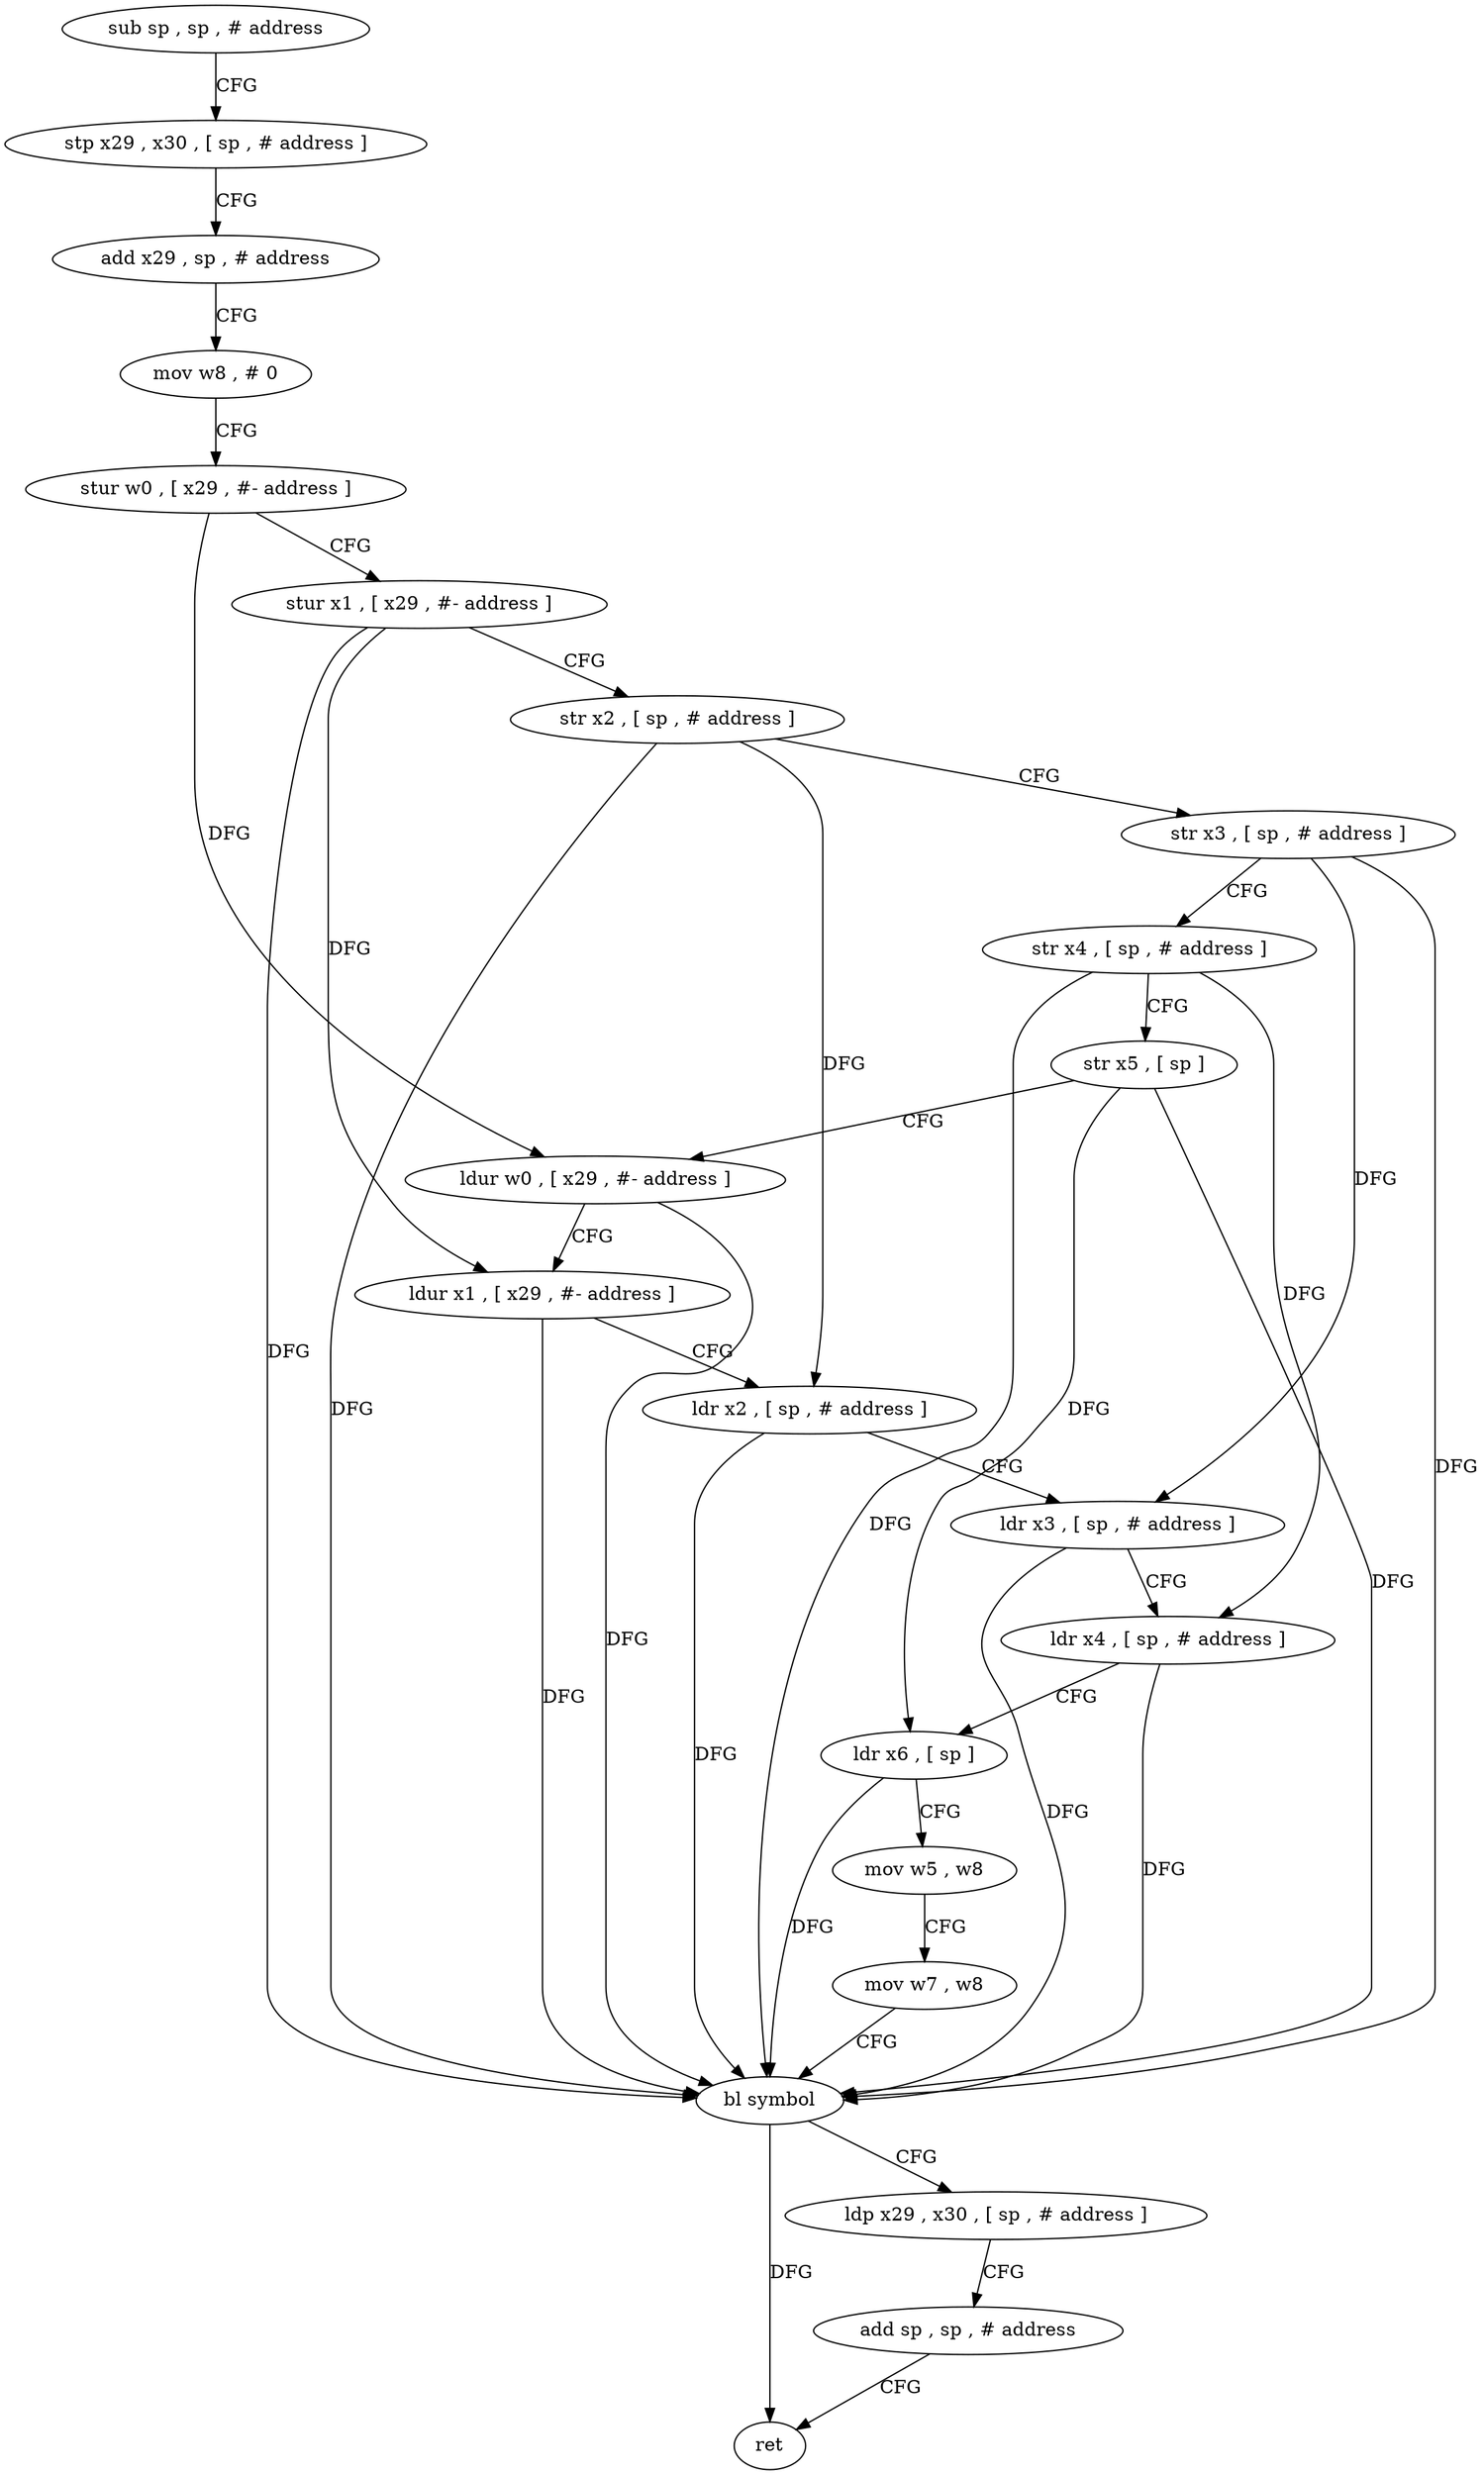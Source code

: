digraph "func" {
"240300" [label = "sub sp , sp , # address" ]
"240304" [label = "stp x29 , x30 , [ sp , # address ]" ]
"240308" [label = "add x29 , sp , # address" ]
"240312" [label = "mov w8 , # 0" ]
"240316" [label = "stur w0 , [ x29 , #- address ]" ]
"240320" [label = "stur x1 , [ x29 , #- address ]" ]
"240324" [label = "str x2 , [ sp , # address ]" ]
"240328" [label = "str x3 , [ sp , # address ]" ]
"240332" [label = "str x4 , [ sp , # address ]" ]
"240336" [label = "str x5 , [ sp ]" ]
"240340" [label = "ldur w0 , [ x29 , #- address ]" ]
"240344" [label = "ldur x1 , [ x29 , #- address ]" ]
"240348" [label = "ldr x2 , [ sp , # address ]" ]
"240352" [label = "ldr x3 , [ sp , # address ]" ]
"240356" [label = "ldr x4 , [ sp , # address ]" ]
"240360" [label = "ldr x6 , [ sp ]" ]
"240364" [label = "mov w5 , w8" ]
"240368" [label = "mov w7 , w8" ]
"240372" [label = "bl symbol" ]
"240376" [label = "ldp x29 , x30 , [ sp , # address ]" ]
"240380" [label = "add sp , sp , # address" ]
"240384" [label = "ret" ]
"240300" -> "240304" [ label = "CFG" ]
"240304" -> "240308" [ label = "CFG" ]
"240308" -> "240312" [ label = "CFG" ]
"240312" -> "240316" [ label = "CFG" ]
"240316" -> "240320" [ label = "CFG" ]
"240316" -> "240340" [ label = "DFG" ]
"240320" -> "240324" [ label = "CFG" ]
"240320" -> "240344" [ label = "DFG" ]
"240320" -> "240372" [ label = "DFG" ]
"240324" -> "240328" [ label = "CFG" ]
"240324" -> "240348" [ label = "DFG" ]
"240324" -> "240372" [ label = "DFG" ]
"240328" -> "240332" [ label = "CFG" ]
"240328" -> "240352" [ label = "DFG" ]
"240328" -> "240372" [ label = "DFG" ]
"240332" -> "240336" [ label = "CFG" ]
"240332" -> "240356" [ label = "DFG" ]
"240332" -> "240372" [ label = "DFG" ]
"240336" -> "240340" [ label = "CFG" ]
"240336" -> "240360" [ label = "DFG" ]
"240336" -> "240372" [ label = "DFG" ]
"240340" -> "240344" [ label = "CFG" ]
"240340" -> "240372" [ label = "DFG" ]
"240344" -> "240348" [ label = "CFG" ]
"240344" -> "240372" [ label = "DFG" ]
"240348" -> "240352" [ label = "CFG" ]
"240348" -> "240372" [ label = "DFG" ]
"240352" -> "240356" [ label = "CFG" ]
"240352" -> "240372" [ label = "DFG" ]
"240356" -> "240360" [ label = "CFG" ]
"240356" -> "240372" [ label = "DFG" ]
"240360" -> "240364" [ label = "CFG" ]
"240360" -> "240372" [ label = "DFG" ]
"240364" -> "240368" [ label = "CFG" ]
"240368" -> "240372" [ label = "CFG" ]
"240372" -> "240376" [ label = "CFG" ]
"240372" -> "240384" [ label = "DFG" ]
"240376" -> "240380" [ label = "CFG" ]
"240380" -> "240384" [ label = "CFG" ]
}
